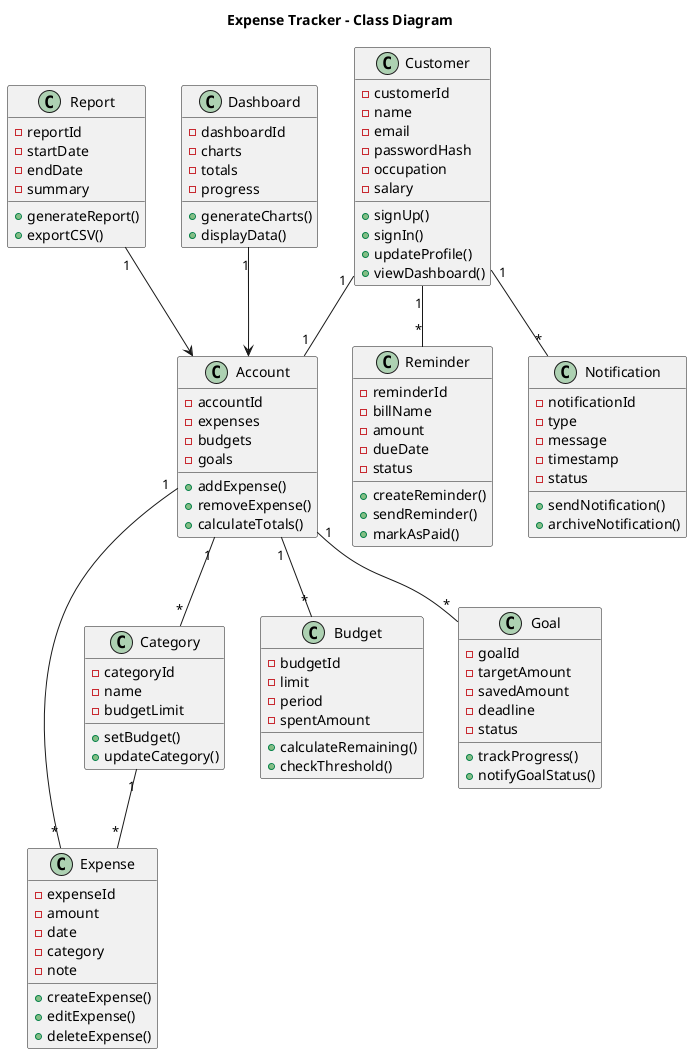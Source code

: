@startuml
title Expense Tracker - Class Diagram

class Customer {
  - customerId
  - name
  - email
  - passwordHash
  - occupation
  - salary
  + signUp()
  + signIn()
  + updateProfile()
  + viewDashboard()
}

class Account {
  - accountId
  - expenses
  - budgets
  - goals
  + addExpense()
  + removeExpense()
  + calculateTotals()
}

class Expense {
  - expenseId
  - amount
  - date
  - category
  - note
  + createExpense()
  + editExpense()
  + deleteExpense()
}

class Category {
  - categoryId
  - name
  - budgetLimit
  + setBudget()
  + updateCategory()
}

class Budget {
  - budgetId
  - limit
  - period
  - spentAmount
  + calculateRemaining()
  + checkThreshold()
}

class Goal {
  - goalId
  - targetAmount
  - savedAmount
  - deadline
  - status
  + trackProgress()
  + notifyGoalStatus()
}

class Reminder {
  - reminderId
  - billName
  - amount
  - dueDate
  - status
  + createReminder()
  + sendReminder()
  + markAsPaid()
}

class Notification {
  - notificationId
  - type
  - message
  - timestamp
  - status
  + sendNotification()
  + archiveNotification()
}

class Report {
  - reportId
  - startDate
  - endDate
  - summary
  + generateReport()
  + exportCSV()
}

class Dashboard {
  - dashboardId
  - charts
  - totals
  - progress
  + generateCharts()
  + displayData()
}

Customer "1" -- "1" Account
Account "1" -- "*" Expense
Account "1" -- "*" Category
Account "1" -- "*" Budget
Account "1" -- "*" Goal
Customer "1" -- "*" Reminder
Customer "1" -- "*" Notification
Category "1" -- "*" Expense
Dashboard "1" --> Account
Report "1" --> Account
@enduml
